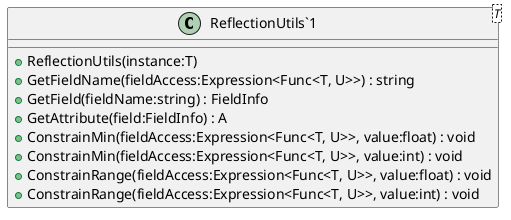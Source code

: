 @startuml
class "ReflectionUtils`1"<T> {
    + ReflectionUtils(instance:T)
    + GetFieldName(fieldAccess:Expression<Func<T, U>>) : string
    + GetField(fieldName:string) : FieldInfo
    + GetAttribute(field:FieldInfo) : A
    + ConstrainMin(fieldAccess:Expression<Func<T, U>>, value:float) : void
    + ConstrainMin(fieldAccess:Expression<Func<T, U>>, value:int) : void
    + ConstrainRange(fieldAccess:Expression<Func<T, U>>, value:float) : void
    + ConstrainRange(fieldAccess:Expression<Func<T, U>>, value:int) : void
}
@enduml
